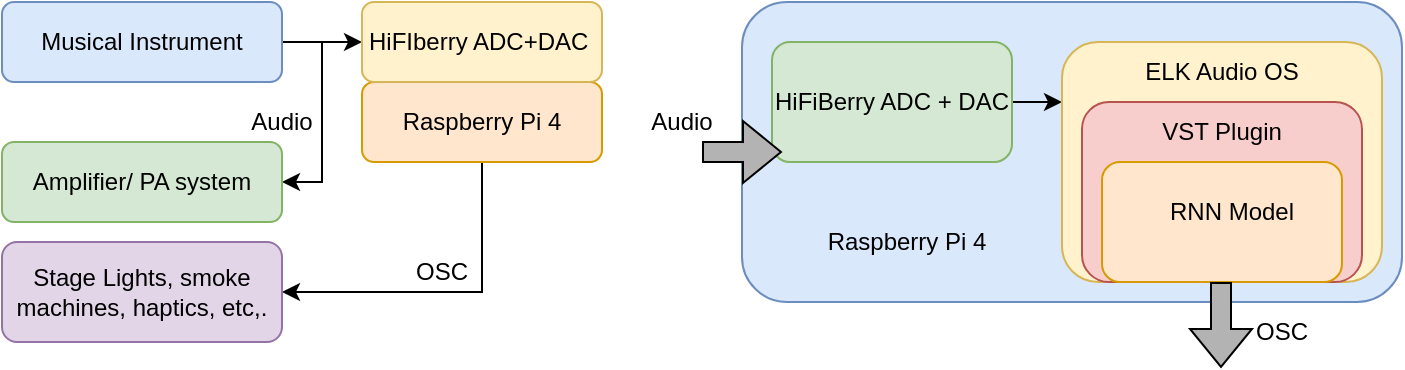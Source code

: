 <mxfile version="24.6.3" type="github">
  <diagram name="Page-1" id="O9LA5ptkuggfCktyPU8K">
    <mxGraphModel dx="1050" dy="603" grid="1" gridSize="10" guides="1" tooltips="1" connect="1" arrows="1" fold="1" page="1" pageScale="1" pageWidth="850" pageHeight="1100" math="0" shadow="0">
      <root>
        <mxCell id="0" />
        <mxCell id="1" parent="0" />
        <mxCell id="qEJTKQPj2_eBlRIwnmDW-4" style="edgeStyle=orthogonalEdgeStyle;rounded=0;orthogonalLoop=1;jettySize=auto;html=1;exitX=1;exitY=0.5;exitDx=0;exitDy=0;entryX=0;entryY=0.5;entryDx=0;entryDy=0;" edge="1" parent="1" source="qEJTKQPj2_eBlRIwnmDW-1" target="qEJTKQPj2_eBlRIwnmDW-3">
          <mxGeometry relative="1" as="geometry" />
        </mxCell>
        <mxCell id="qEJTKQPj2_eBlRIwnmDW-8" style="edgeStyle=orthogonalEdgeStyle;rounded=0;orthogonalLoop=1;jettySize=auto;html=1;exitX=1;exitY=0.5;exitDx=0;exitDy=0;entryX=1;entryY=0.5;entryDx=0;entryDy=0;" edge="1" parent="1" source="qEJTKQPj2_eBlRIwnmDW-1" target="qEJTKQPj2_eBlRIwnmDW-6">
          <mxGeometry relative="1" as="geometry" />
        </mxCell>
        <mxCell id="qEJTKQPj2_eBlRIwnmDW-1" value="Musical Instrument" style="rounded=1;whiteSpace=wrap;html=1;fillColor=#dae8fc;strokeColor=#6c8ebf;" vertex="1" parent="1">
          <mxGeometry x="40" y="80" width="140" height="40" as="geometry" />
        </mxCell>
        <mxCell id="qEJTKQPj2_eBlRIwnmDW-9" style="edgeStyle=orthogonalEdgeStyle;rounded=0;orthogonalLoop=1;jettySize=auto;html=1;exitX=0.5;exitY=1;exitDx=0;exitDy=0;entryX=1;entryY=0.5;entryDx=0;entryDy=0;" edge="1" parent="1" source="qEJTKQPj2_eBlRIwnmDW-2" target="qEJTKQPj2_eBlRIwnmDW-7">
          <mxGeometry relative="1" as="geometry" />
        </mxCell>
        <mxCell id="qEJTKQPj2_eBlRIwnmDW-2" value="Raspberry Pi 4" style="rounded=1;whiteSpace=wrap;html=1;fillColor=#ffe6cc;strokeColor=#d79b00;" vertex="1" parent="1">
          <mxGeometry x="220" y="120" width="120" height="40" as="geometry" />
        </mxCell>
        <mxCell id="qEJTKQPj2_eBlRIwnmDW-3" value="HiFIberry ADC+DAC&amp;nbsp;" style="rounded=1;whiteSpace=wrap;html=1;fillColor=#fff2cc;strokeColor=#d6b656;" vertex="1" parent="1">
          <mxGeometry x="220" y="80" width="120" height="40" as="geometry" />
        </mxCell>
        <mxCell id="qEJTKQPj2_eBlRIwnmDW-6" value="Amplifier/ PA system" style="rounded=1;whiteSpace=wrap;html=1;fillColor=#d5e8d4;strokeColor=#82b366;" vertex="1" parent="1">
          <mxGeometry x="40" y="150" width="140" height="40" as="geometry" />
        </mxCell>
        <mxCell id="qEJTKQPj2_eBlRIwnmDW-7" value="Stage Lights, smoke machines, haptics, etc,." style="rounded=1;whiteSpace=wrap;html=1;fillColor=#e1d5e7;strokeColor=#9673a6;" vertex="1" parent="1">
          <mxGeometry x="40" y="200" width="140" height="50" as="geometry" />
        </mxCell>
        <mxCell id="qEJTKQPj2_eBlRIwnmDW-10" value="" style="rounded=1;whiteSpace=wrap;html=1;fillColor=#dae8fc;strokeColor=#6c8ebf;" vertex="1" parent="1">
          <mxGeometry x="410" y="80" width="330" height="150" as="geometry" />
        </mxCell>
        <mxCell id="qEJTKQPj2_eBlRIwnmDW-11" value="Raspberry Pi 4" style="text;html=1;align=center;verticalAlign=middle;whiteSpace=wrap;rounded=0;" vertex="1" parent="1">
          <mxGeometry x="425" y="190" width="135" height="20" as="geometry" />
        </mxCell>
        <mxCell id="qEJTKQPj2_eBlRIwnmDW-19" style="edgeStyle=orthogonalEdgeStyle;rounded=0;orthogonalLoop=1;jettySize=auto;html=1;exitX=1;exitY=0.5;exitDx=0;exitDy=0;entryX=0;entryY=0.25;entryDx=0;entryDy=0;" edge="1" parent="1" source="qEJTKQPj2_eBlRIwnmDW-12" target="qEJTKQPj2_eBlRIwnmDW-13">
          <mxGeometry relative="1" as="geometry" />
        </mxCell>
        <mxCell id="qEJTKQPj2_eBlRIwnmDW-12" value="HiFiBerry ADC + DAC" style="rounded=1;whiteSpace=wrap;html=1;fillColor=#d5e8d4;strokeColor=#82b366;" vertex="1" parent="1">
          <mxGeometry x="425" y="100" width="120" height="60" as="geometry" />
        </mxCell>
        <mxCell id="qEJTKQPj2_eBlRIwnmDW-13" value="" style="rounded=1;whiteSpace=wrap;html=1;fillColor=#fff2cc;strokeColor=#d6b656;" vertex="1" parent="1">
          <mxGeometry x="570" y="100" width="160" height="120" as="geometry" />
        </mxCell>
        <mxCell id="qEJTKQPj2_eBlRIwnmDW-14" value="ELK Audio OS" style="text;html=1;align=center;verticalAlign=middle;whiteSpace=wrap;rounded=0;" vertex="1" parent="1">
          <mxGeometry x="610" y="100" width="80" height="30" as="geometry" />
        </mxCell>
        <mxCell id="qEJTKQPj2_eBlRIwnmDW-15" value="" style="rounded=1;whiteSpace=wrap;html=1;fillColor=#f8cecc;strokeColor=#b85450;" vertex="1" parent="1">
          <mxGeometry x="580" y="130" width="140" height="90" as="geometry" />
        </mxCell>
        <mxCell id="qEJTKQPj2_eBlRIwnmDW-16" value="VST Plugin" style="text;html=1;align=center;verticalAlign=middle;whiteSpace=wrap;rounded=0;" vertex="1" parent="1">
          <mxGeometry x="615" y="130" width="70" height="30" as="geometry" />
        </mxCell>
        <mxCell id="qEJTKQPj2_eBlRIwnmDW-17" value="" style="rounded=1;whiteSpace=wrap;html=1;fillColor=#ffe6cc;strokeColor=#d79b00;" vertex="1" parent="1">
          <mxGeometry x="590" y="160" width="120" height="60" as="geometry" />
        </mxCell>
        <mxCell id="qEJTKQPj2_eBlRIwnmDW-18" value="RNN Model" style="text;html=1;align=center;verticalAlign=middle;whiteSpace=wrap;rounded=0;" vertex="1" parent="1">
          <mxGeometry x="620" y="170" width="70" height="30" as="geometry" />
        </mxCell>
        <mxCell id="qEJTKQPj2_eBlRIwnmDW-20" value="Audio" style="text;html=1;align=center;verticalAlign=middle;whiteSpace=wrap;rounded=0;" vertex="1" parent="1">
          <mxGeometry x="150" y="125" width="60" height="30" as="geometry" />
        </mxCell>
        <mxCell id="qEJTKQPj2_eBlRIwnmDW-21" value="OSC" style="text;html=1;align=center;verticalAlign=middle;whiteSpace=wrap;rounded=0;" vertex="1" parent="1">
          <mxGeometry x="230" y="200" width="60" height="30" as="geometry" />
        </mxCell>
        <mxCell id="qEJTKQPj2_eBlRIwnmDW-22" value="" style="shape=flexArrow;endArrow=classic;html=1;rounded=0;fillColor=#B3B3B3;strokeColor=default;" edge="1" parent="1">
          <mxGeometry width="50" height="50" relative="1" as="geometry">
            <mxPoint x="390" y="155" as="sourcePoint" />
            <mxPoint x="430" y="155" as="targetPoint" />
          </mxGeometry>
        </mxCell>
        <mxCell id="qEJTKQPj2_eBlRIwnmDW-23" value="Audio" style="text;html=1;align=center;verticalAlign=middle;whiteSpace=wrap;rounded=0;" vertex="1" parent="1">
          <mxGeometry x="350" y="125" width="60" height="30" as="geometry" />
        </mxCell>
        <mxCell id="qEJTKQPj2_eBlRIwnmDW-26" value="" style="shape=flexArrow;endArrow=classic;html=1;rounded=0;fillColor=#B3B3B3;strokeColor=default;" edge="1" parent="1">
          <mxGeometry width="50" height="50" relative="1" as="geometry">
            <mxPoint x="649.5" y="220" as="sourcePoint" />
            <mxPoint x="649.5" y="263" as="targetPoint" />
          </mxGeometry>
        </mxCell>
        <mxCell id="qEJTKQPj2_eBlRIwnmDW-27" value="OSC" style="text;html=1;align=center;verticalAlign=middle;whiteSpace=wrap;rounded=0;" vertex="1" parent="1">
          <mxGeometry x="650" y="230" width="60" height="30" as="geometry" />
        </mxCell>
      </root>
    </mxGraphModel>
  </diagram>
</mxfile>
